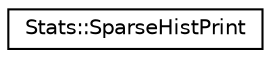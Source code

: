 digraph G
{
  edge [fontname="Helvetica",fontsize="10",labelfontname="Helvetica",labelfontsize="10"];
  node [fontname="Helvetica",fontsize="10",shape=record];
  rankdir=LR;
  Node1 [label="Stats::SparseHistPrint",height=0.2,width=0.4,color="black", fillcolor="white", style="filled",URL="$structStats_1_1SparseHistPrint.html"];
}
